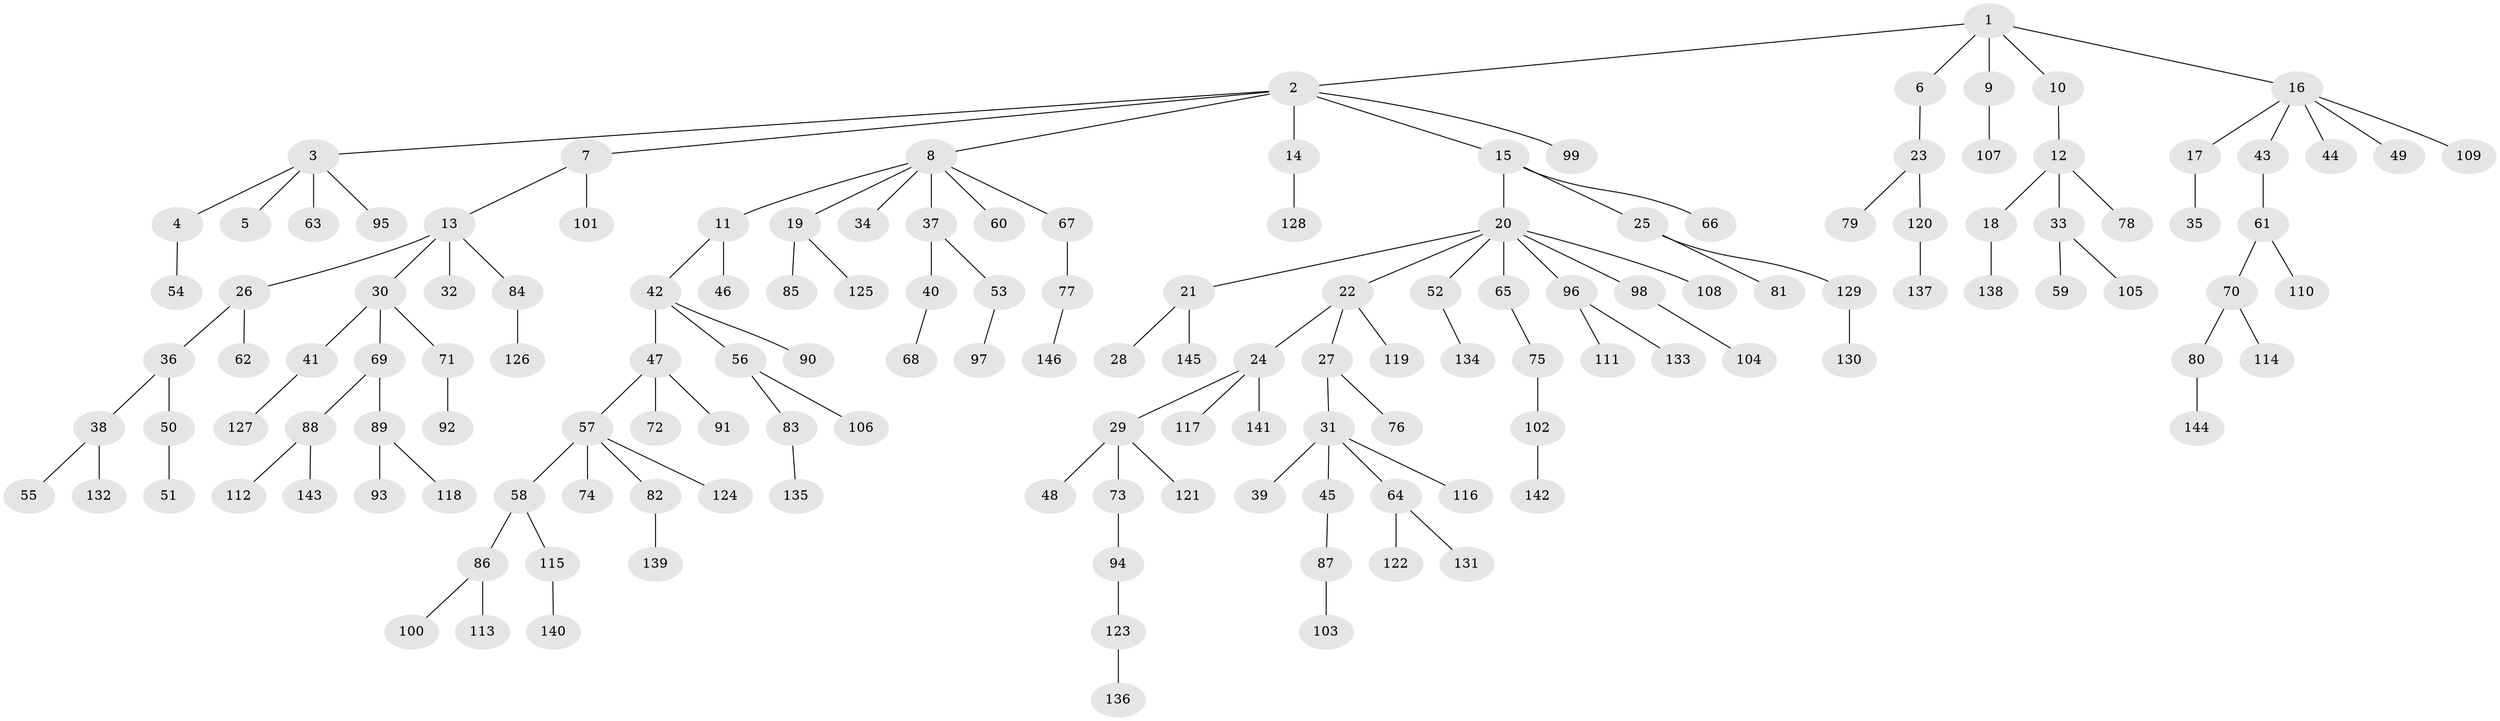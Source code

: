// Generated by graph-tools (version 1.1) at 2025/36/03/09/25 02:36:32]
// undirected, 146 vertices, 145 edges
graph export_dot {
graph [start="1"]
  node [color=gray90,style=filled];
  1;
  2;
  3;
  4;
  5;
  6;
  7;
  8;
  9;
  10;
  11;
  12;
  13;
  14;
  15;
  16;
  17;
  18;
  19;
  20;
  21;
  22;
  23;
  24;
  25;
  26;
  27;
  28;
  29;
  30;
  31;
  32;
  33;
  34;
  35;
  36;
  37;
  38;
  39;
  40;
  41;
  42;
  43;
  44;
  45;
  46;
  47;
  48;
  49;
  50;
  51;
  52;
  53;
  54;
  55;
  56;
  57;
  58;
  59;
  60;
  61;
  62;
  63;
  64;
  65;
  66;
  67;
  68;
  69;
  70;
  71;
  72;
  73;
  74;
  75;
  76;
  77;
  78;
  79;
  80;
  81;
  82;
  83;
  84;
  85;
  86;
  87;
  88;
  89;
  90;
  91;
  92;
  93;
  94;
  95;
  96;
  97;
  98;
  99;
  100;
  101;
  102;
  103;
  104;
  105;
  106;
  107;
  108;
  109;
  110;
  111;
  112;
  113;
  114;
  115;
  116;
  117;
  118;
  119;
  120;
  121;
  122;
  123;
  124;
  125;
  126;
  127;
  128;
  129;
  130;
  131;
  132;
  133;
  134;
  135;
  136;
  137;
  138;
  139;
  140;
  141;
  142;
  143;
  144;
  145;
  146;
  1 -- 2;
  1 -- 6;
  1 -- 9;
  1 -- 10;
  1 -- 16;
  2 -- 3;
  2 -- 7;
  2 -- 8;
  2 -- 14;
  2 -- 15;
  2 -- 99;
  3 -- 4;
  3 -- 5;
  3 -- 63;
  3 -- 95;
  4 -- 54;
  6 -- 23;
  7 -- 13;
  7 -- 101;
  8 -- 11;
  8 -- 19;
  8 -- 34;
  8 -- 37;
  8 -- 60;
  8 -- 67;
  9 -- 107;
  10 -- 12;
  11 -- 42;
  11 -- 46;
  12 -- 18;
  12 -- 33;
  12 -- 78;
  13 -- 26;
  13 -- 30;
  13 -- 32;
  13 -- 84;
  14 -- 128;
  15 -- 20;
  15 -- 25;
  15 -- 66;
  16 -- 17;
  16 -- 43;
  16 -- 44;
  16 -- 49;
  16 -- 109;
  17 -- 35;
  18 -- 138;
  19 -- 85;
  19 -- 125;
  20 -- 21;
  20 -- 22;
  20 -- 52;
  20 -- 65;
  20 -- 96;
  20 -- 98;
  20 -- 108;
  21 -- 28;
  21 -- 145;
  22 -- 24;
  22 -- 27;
  22 -- 119;
  23 -- 79;
  23 -- 120;
  24 -- 29;
  24 -- 117;
  24 -- 141;
  25 -- 81;
  25 -- 129;
  26 -- 36;
  26 -- 62;
  27 -- 31;
  27 -- 76;
  29 -- 48;
  29 -- 73;
  29 -- 121;
  30 -- 41;
  30 -- 69;
  30 -- 71;
  31 -- 39;
  31 -- 45;
  31 -- 64;
  31 -- 116;
  33 -- 59;
  33 -- 105;
  36 -- 38;
  36 -- 50;
  37 -- 40;
  37 -- 53;
  38 -- 55;
  38 -- 132;
  40 -- 68;
  41 -- 127;
  42 -- 47;
  42 -- 56;
  42 -- 90;
  43 -- 61;
  45 -- 87;
  47 -- 57;
  47 -- 72;
  47 -- 91;
  50 -- 51;
  52 -- 134;
  53 -- 97;
  56 -- 83;
  56 -- 106;
  57 -- 58;
  57 -- 74;
  57 -- 82;
  57 -- 124;
  58 -- 86;
  58 -- 115;
  61 -- 70;
  61 -- 110;
  64 -- 122;
  64 -- 131;
  65 -- 75;
  67 -- 77;
  69 -- 88;
  69 -- 89;
  70 -- 80;
  70 -- 114;
  71 -- 92;
  73 -- 94;
  75 -- 102;
  77 -- 146;
  80 -- 144;
  82 -- 139;
  83 -- 135;
  84 -- 126;
  86 -- 100;
  86 -- 113;
  87 -- 103;
  88 -- 112;
  88 -- 143;
  89 -- 93;
  89 -- 118;
  94 -- 123;
  96 -- 111;
  96 -- 133;
  98 -- 104;
  102 -- 142;
  115 -- 140;
  120 -- 137;
  123 -- 136;
  129 -- 130;
}
